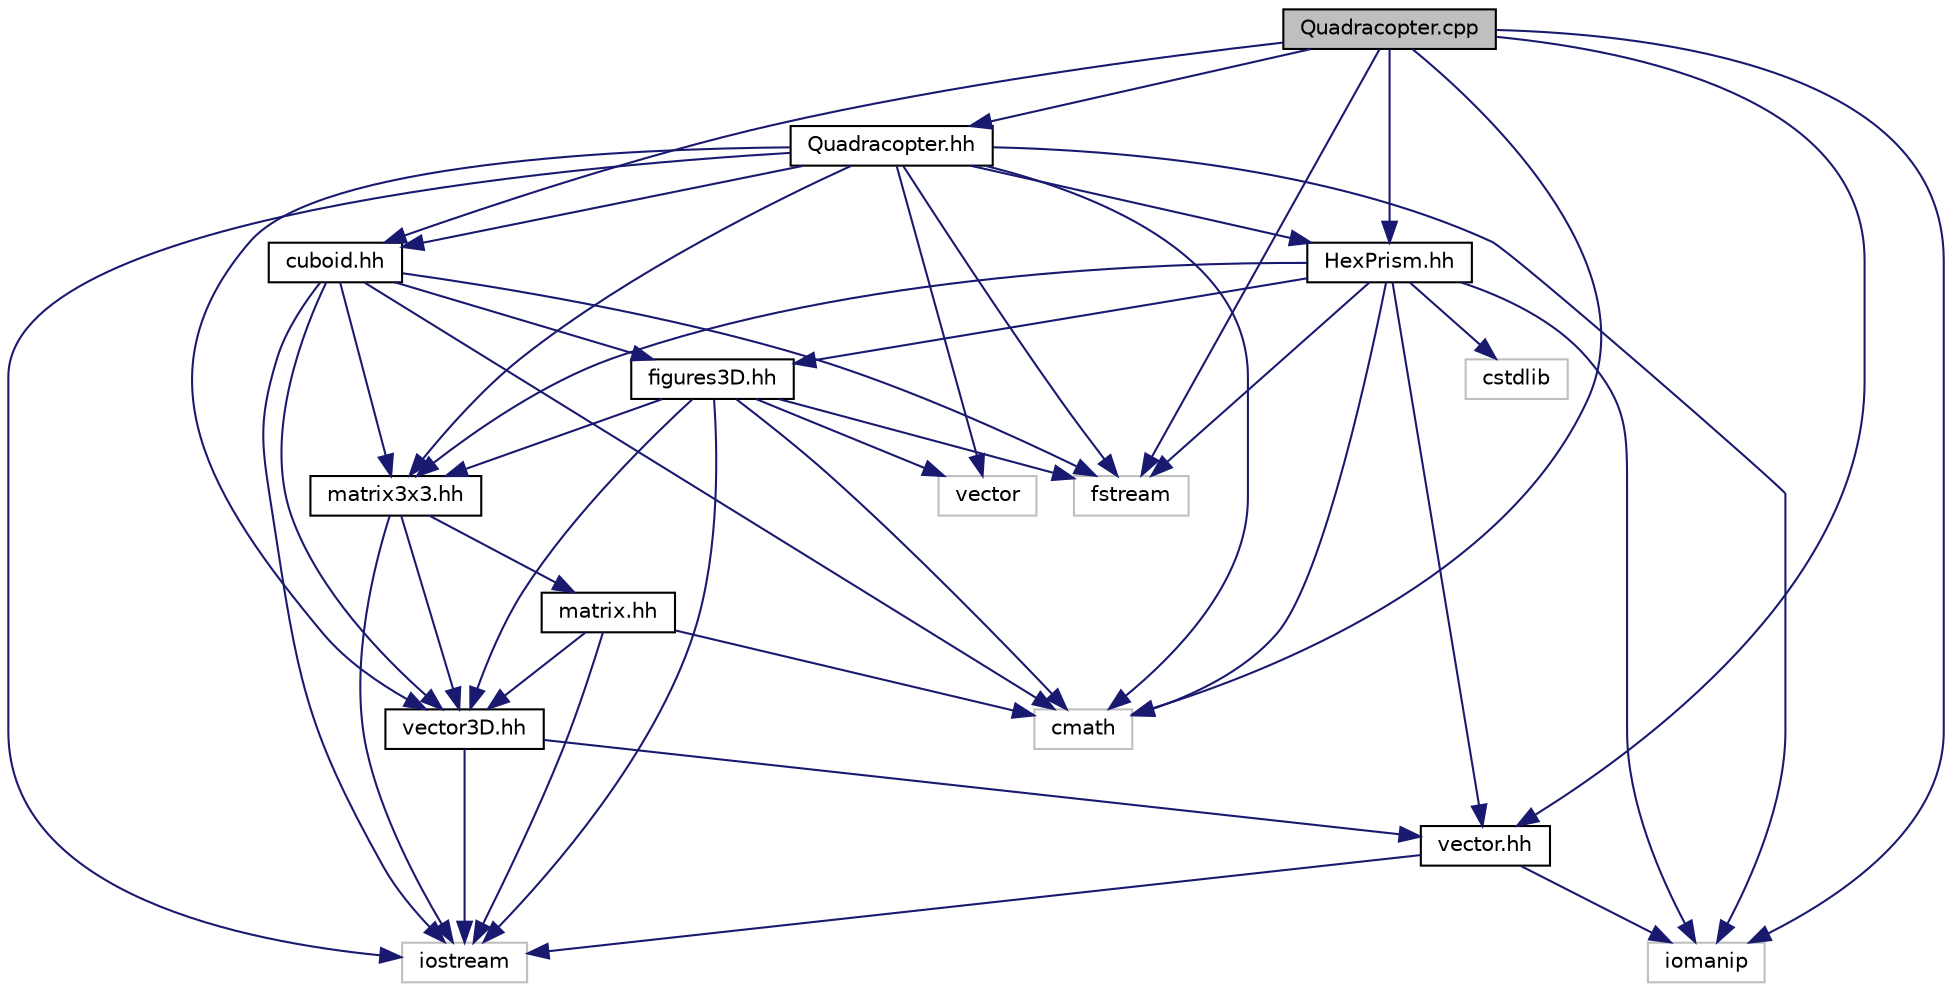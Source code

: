 digraph "Quadracopter.cpp"
{
  edge [fontname="Helvetica",fontsize="10",labelfontname="Helvetica",labelfontsize="10"];
  node [fontname="Helvetica",fontsize="10",shape=record];
  Node1 [label="Quadracopter.cpp",height=0.2,width=0.4,color="black", fillcolor="grey75", style="filled", fontcolor="black"];
  Node1 -> Node2 [color="midnightblue",fontsize="10",style="solid"];
  Node2 [label="Quadracopter.hh",height=0.2,width=0.4,color="black", fillcolor="white", style="filled",URL="$_quadracopter_8hh.html"];
  Node2 -> Node3 [color="midnightblue",fontsize="10",style="solid"];
  Node3 [label="iostream",height=0.2,width=0.4,color="grey75", fillcolor="white", style="filled"];
  Node2 -> Node4 [color="midnightblue",fontsize="10",style="solid"];
  Node4 [label="fstream",height=0.2,width=0.4,color="grey75", fillcolor="white", style="filled"];
  Node2 -> Node5 [color="midnightblue",fontsize="10",style="solid"];
  Node5 [label="vector3D.hh",height=0.2,width=0.4,color="black", fillcolor="white", style="filled",URL="$vector3_d_8hh.html",tooltip="Definicja wektora 3d. "];
  Node5 -> Node3 [color="midnightblue",fontsize="10",style="solid"];
  Node5 -> Node6 [color="midnightblue",fontsize="10",style="solid"];
  Node6 [label="vector.hh",height=0.2,width=0.4,color="black", fillcolor="white", style="filled",URL="$vector_8hh.html",tooltip="Definicja szablonu Vector<> "];
  Node6 -> Node3 [color="midnightblue",fontsize="10",style="solid"];
  Node6 -> Node7 [color="midnightblue",fontsize="10",style="solid"];
  Node7 [label="iomanip",height=0.2,width=0.4,color="grey75", fillcolor="white", style="filled"];
  Node2 -> Node8 [color="midnightblue",fontsize="10",style="solid"];
  Node8 [label="matrix3x3.hh",height=0.2,width=0.4,color="black", fillcolor="white", style="filled",URL="$matrix3x3_8hh.html"];
  Node8 -> Node3 [color="midnightblue",fontsize="10",style="solid"];
  Node8 -> Node9 [color="midnightblue",fontsize="10",style="solid"];
  Node9 [label="matrix.hh",height=0.2,width=0.4,color="black", fillcolor="white", style="filled",URL="$matrix_8hh.html",tooltip="Definicja szablonu macierzy. "];
  Node9 -> Node5 [color="midnightblue",fontsize="10",style="solid"];
  Node9 -> Node3 [color="midnightblue",fontsize="10",style="solid"];
  Node9 -> Node10 [color="midnightblue",fontsize="10",style="solid"];
  Node10 [label="cmath",height=0.2,width=0.4,color="grey75", fillcolor="white", style="filled"];
  Node8 -> Node5 [color="midnightblue",fontsize="10",style="solid"];
  Node2 -> Node11 [color="midnightblue",fontsize="10",style="solid"];
  Node11 [label="cuboid.hh",height=0.2,width=0.4,color="black", fillcolor="white", style="filled",URL="$cuboid_8hh.html",tooltip="definicja klasy prostopadloscian, jako kadluba dronu "];
  Node11 -> Node3 [color="midnightblue",fontsize="10",style="solid"];
  Node11 -> Node4 [color="midnightblue",fontsize="10",style="solid"];
  Node11 -> Node10 [color="midnightblue",fontsize="10",style="solid"];
  Node11 -> Node5 [color="midnightblue",fontsize="10",style="solid"];
  Node11 -> Node8 [color="midnightblue",fontsize="10",style="solid"];
  Node11 -> Node12 [color="midnightblue",fontsize="10",style="solid"];
  Node12 [label="figures3D.hh",height=0.2,width=0.4,color="black", fillcolor="white", style="filled",URL="$figures3_d_8hh.html"];
  Node12 -> Node3 [color="midnightblue",fontsize="10",style="solid"];
  Node12 -> Node4 [color="midnightblue",fontsize="10",style="solid"];
  Node12 -> Node10 [color="midnightblue",fontsize="10",style="solid"];
  Node12 -> Node13 [color="midnightblue",fontsize="10",style="solid"];
  Node13 [label="vector",height=0.2,width=0.4,color="grey75", fillcolor="white", style="filled"];
  Node12 -> Node5 [color="midnightblue",fontsize="10",style="solid"];
  Node12 -> Node8 [color="midnightblue",fontsize="10",style="solid"];
  Node2 -> Node14 [color="midnightblue",fontsize="10",style="solid"];
  Node14 [label="HexPrism.hh",height=0.2,width=0.4,color="black", fillcolor="white", style="filled",URL="$_hex_prism_8hh.html",tooltip="Definicja graniastoslupa szescikatnego. "];
  Node14 -> Node6 [color="midnightblue",fontsize="10",style="solid"];
  Node14 -> Node8 [color="midnightblue",fontsize="10",style="solid"];
  Node14 -> Node12 [color="midnightblue",fontsize="10",style="solid"];
  Node14 -> Node7 [color="midnightblue",fontsize="10",style="solid"];
  Node14 -> Node10 [color="midnightblue",fontsize="10",style="solid"];
  Node14 -> Node4 [color="midnightblue",fontsize="10",style="solid"];
  Node14 -> Node15 [color="midnightblue",fontsize="10",style="solid"];
  Node15 [label="cstdlib",height=0.2,width=0.4,color="grey75", fillcolor="white", style="filled"];
  Node2 -> Node13 [color="midnightblue",fontsize="10",style="solid"];
  Node2 -> Node7 [color="midnightblue",fontsize="10",style="solid"];
  Node2 -> Node10 [color="midnightblue",fontsize="10",style="solid"];
  Node1 -> Node11 [color="midnightblue",fontsize="10",style="solid"];
  Node1 -> Node6 [color="midnightblue",fontsize="10",style="solid"];
  Node1 -> Node14 [color="midnightblue",fontsize="10",style="solid"];
  Node1 -> Node7 [color="midnightblue",fontsize="10",style="solid"];
  Node1 -> Node10 [color="midnightblue",fontsize="10",style="solid"];
  Node1 -> Node4 [color="midnightblue",fontsize="10",style="solid"];
}
